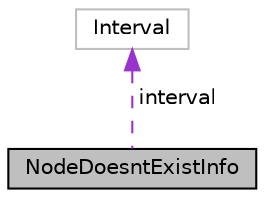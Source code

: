 digraph "NodeDoesntExistInfo"
{
 // LATEX_PDF_SIZE
  edge [fontname="Helvetica",fontsize="10",labelfontname="Helvetica",labelfontsize="10"];
  node [fontname="Helvetica",fontsize="10",shape=record];
  Node1 [label="NodeDoesntExistInfo",height=0.2,width=0.4,color="black", fillcolor="grey75", style="filled", fontcolor="black",tooltip=" "];
  Node2 -> Node1 [dir="back",color="darkorchid3",fontsize="10",style="dashed",label=" interval" ];
  Node2 [label="Interval",height=0.2,width=0.4,color="grey75", fillcolor="white", style="filled",URL="$structInterval.html",tooltip=" "];
}
